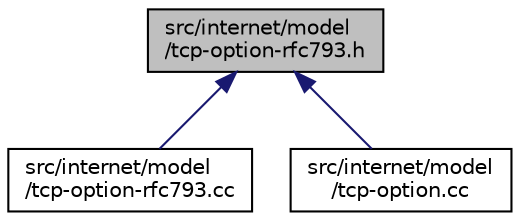 digraph "src/internet/model/tcp-option-rfc793.h"
{
 // LATEX_PDF_SIZE
  edge [fontname="Helvetica",fontsize="10",labelfontname="Helvetica",labelfontsize="10"];
  node [fontname="Helvetica",fontsize="10",shape=record];
  Node1 [label="src/internet/model\l/tcp-option-rfc793.h",height=0.2,width=0.4,color="black", fillcolor="grey75", style="filled", fontcolor="black",tooltip=" "];
  Node1 -> Node2 [dir="back",color="midnightblue",fontsize="10",style="solid",fontname="Helvetica"];
  Node2 [label="src/internet/model\l/tcp-option-rfc793.cc",height=0.2,width=0.4,color="black", fillcolor="white", style="filled",URL="$tcp-option-rfc793_8cc.html",tooltip=" "];
  Node1 -> Node3 [dir="back",color="midnightblue",fontsize="10",style="solid",fontname="Helvetica"];
  Node3 [label="src/internet/model\l/tcp-option.cc",height=0.2,width=0.4,color="black", fillcolor="white", style="filled",URL="$tcp-option_8cc.html",tooltip=" "];
}

